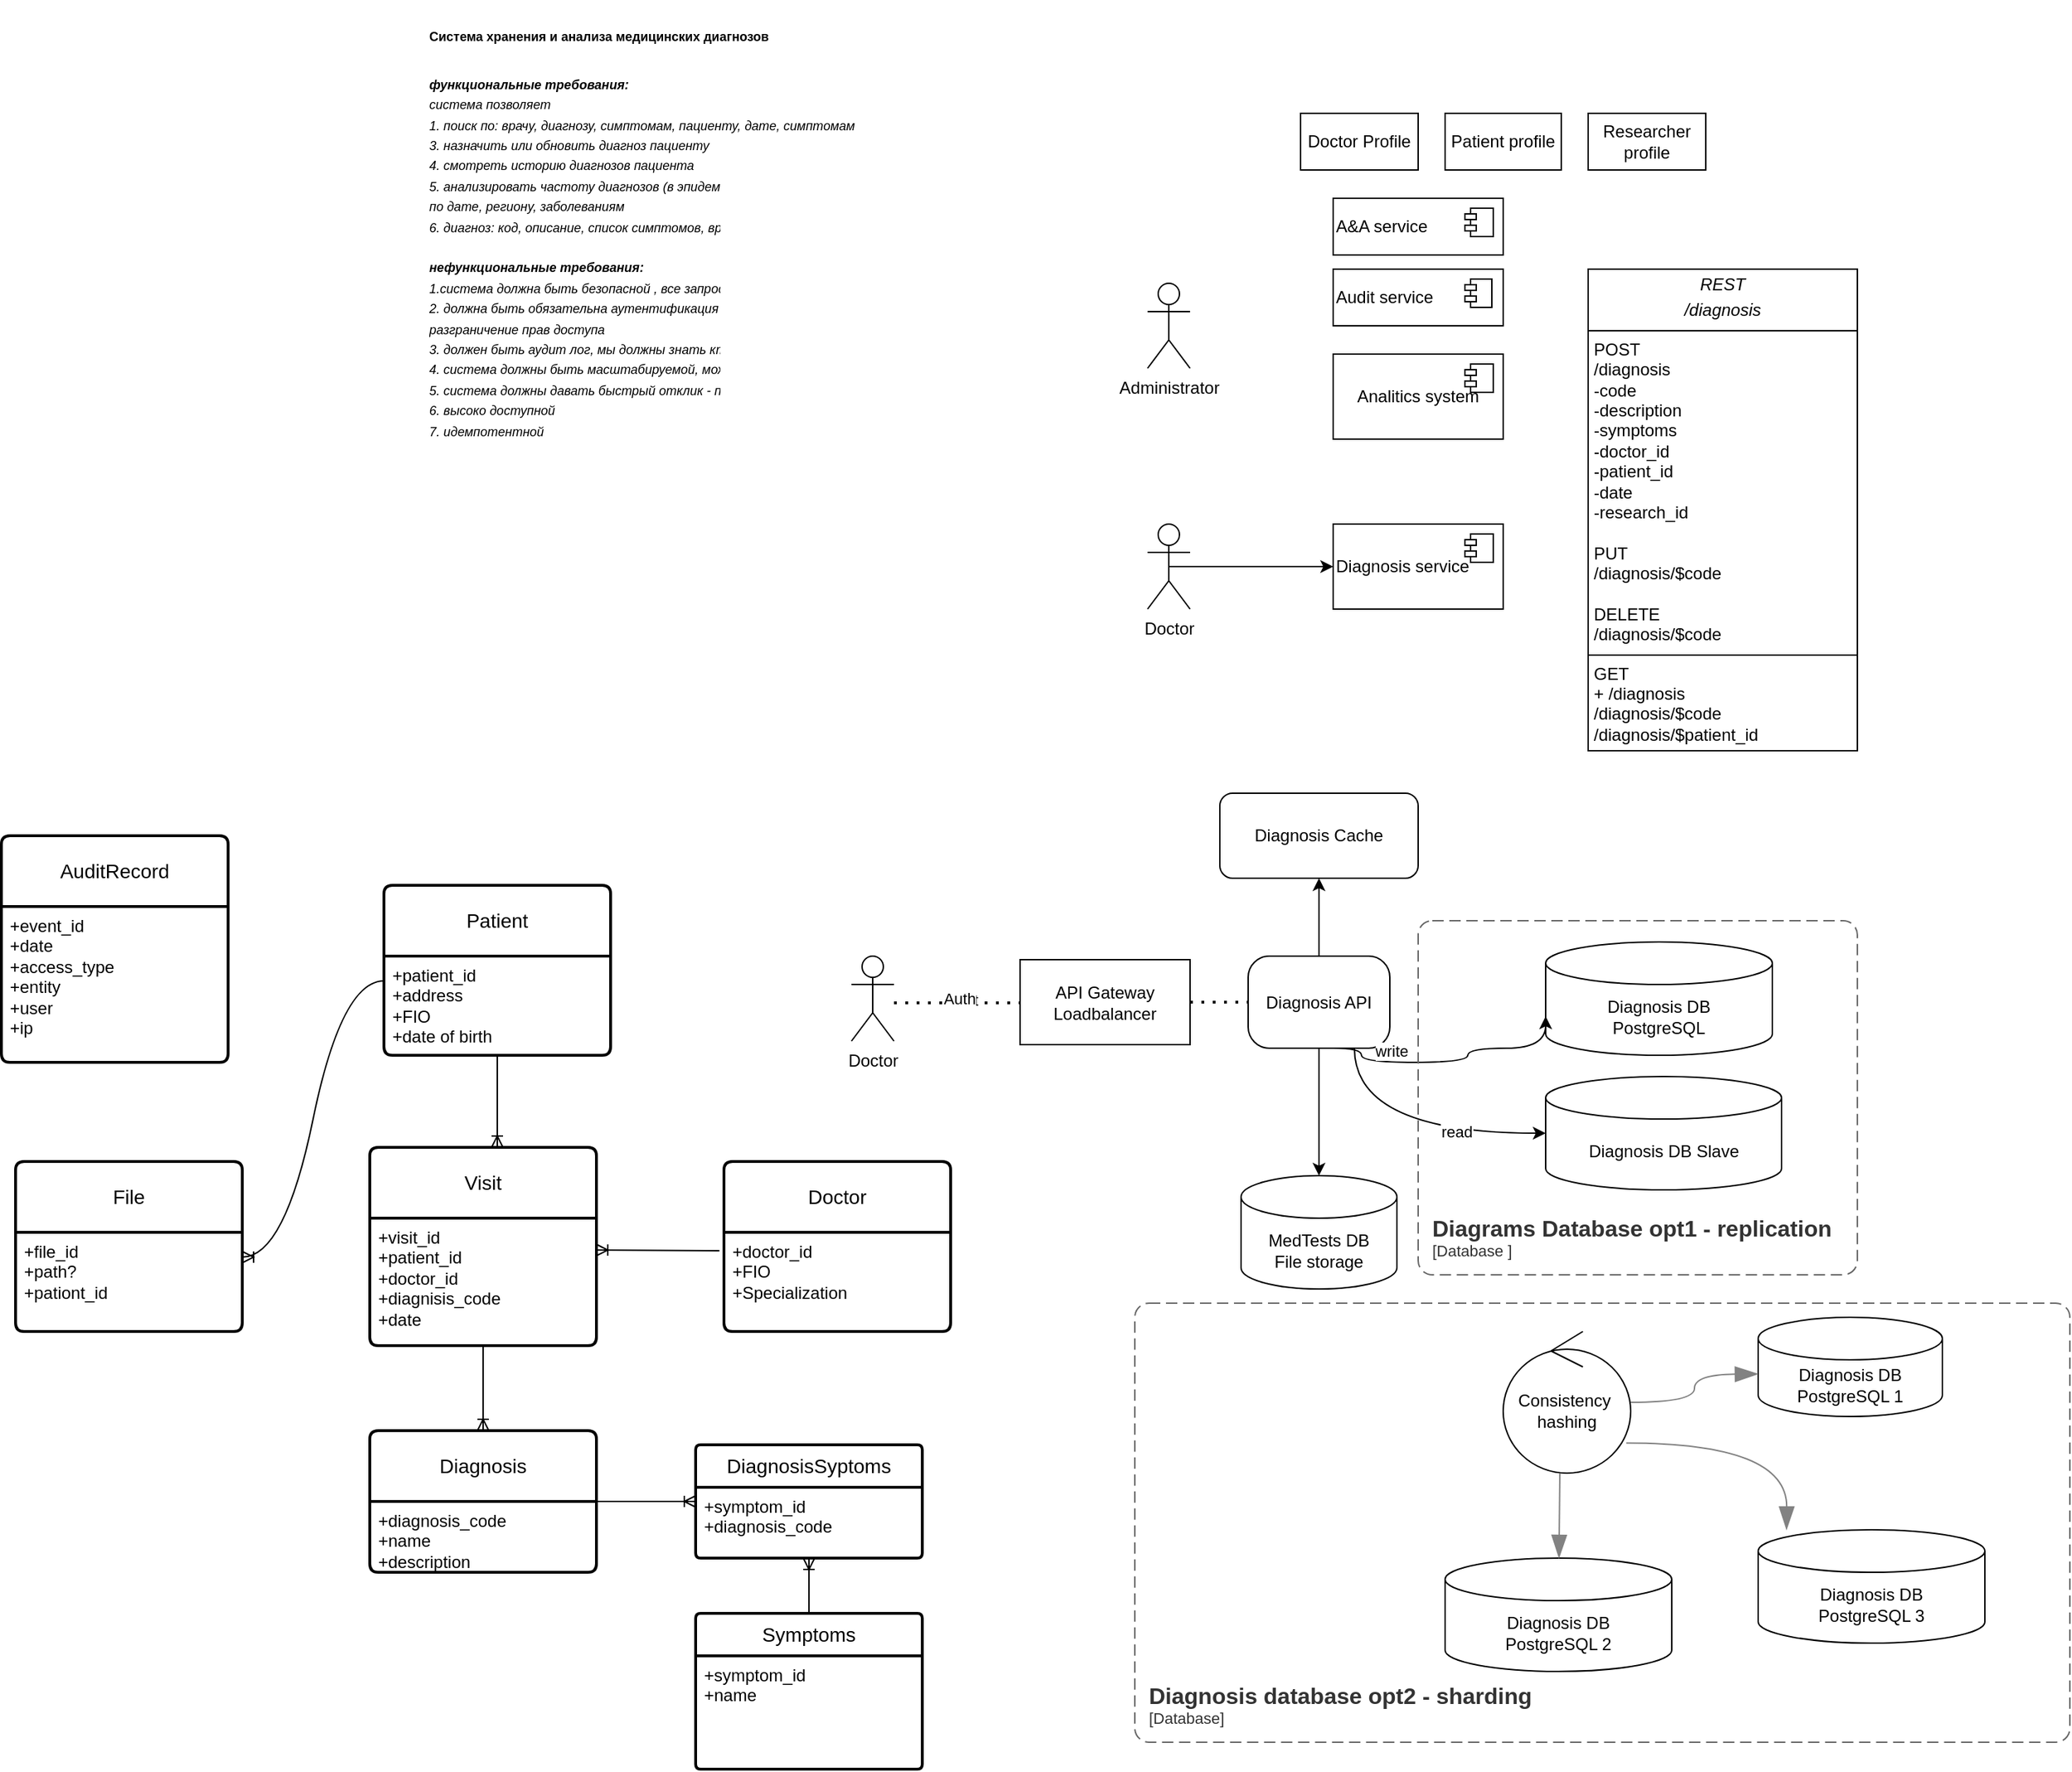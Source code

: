 <mxfile version="27.0.6">
  <diagram name="Страница — 1" id="KAR004LaqVspFvvK4Tb5">
    <mxGraphModel dx="2153" dy="1906" grid="1" gridSize="10" guides="1" tooltips="1" connect="1" arrows="1" fold="1" page="1" pageScale="1" pageWidth="827" pageHeight="1169" math="0" shadow="0">
      <root>
        <mxCell id="0" />
        <mxCell id="1" parent="0" />
        <mxCell id="GHYVMH2Ct-bDU34uyofi-1" value="&lt;h1 style=&quot;margin-top: 0px;&quot;&gt;&lt;span style=&quot;background-color: transparent; color: light-dark(rgb(0, 0, 0), rgb(255, 255, 255));&quot;&gt;&lt;font style=&quot;font-size: 9px;&quot;&gt;Система хранения и анализа медицинских диагнозов&amp;nbsp;&lt;/font&gt;&lt;/span&gt;&lt;/h1&gt;&lt;div&gt;&lt;i&gt;&lt;font style=&quot;font-size: 9px;&quot;&gt;&lt;b&gt;функциональные требования:&lt;/b&gt;&lt;br&gt;система позволяет&lt;/font&gt;&lt;/i&gt;&lt;/div&gt;&lt;div&gt;&lt;font style=&quot;font-size: 9px;&quot;&gt;&lt;i style=&quot;background-color: transparent; color: light-dark(rgb(0, 0, 0), rgb(255, 255, 255));&quot;&gt;1. поиск по: врачу, диагнозу, &lt;/i&gt;&lt;i style=&quot;background-color: transparent; color: light-dark(rgb(0, 0, 0), rgb(255, 255, 255));&quot;&gt;симптомам, пациенту, дате, симптомам&lt;/i&gt;&lt;/font&gt;&lt;/div&gt;&lt;div&gt;&lt;i&gt;&lt;font style=&quot;font-size: 9px;&quot;&gt;3. назначить или обновить диагноз пациенту&lt;/font&gt;&lt;/i&gt;&lt;/div&gt;&lt;div&gt;&lt;i&gt;&lt;font style=&quot;font-size: 9px;&quot;&gt;4. смотреть историю диагнозов пациента&lt;/font&gt;&lt;/i&gt;&lt;/div&gt;&lt;div&gt;&lt;i&gt;&lt;font style=&quot;font-size: 9px;&quot;&gt;5. анализировать частоту диагнозов (в эпидемиологических целях)&lt;/font&gt;&lt;/i&gt;&lt;/div&gt;&lt;div&gt;&lt;i&gt;&lt;font style=&quot;font-size: 9px;&quot;&gt;по дате, региону, заболеваниям&lt;/font&gt;&lt;/i&gt;&lt;/div&gt;&lt;div&gt;&lt;i&gt;&lt;font style=&quot;font-size: 9px;&quot;&gt;6. диагноз: код, описание, список симптомов, врач, пациент, дата, исследования (файлы),&amp;nbsp;&lt;/font&gt;&lt;/i&gt;&lt;/div&gt;&lt;div&gt;&lt;b&gt;&lt;font style=&quot;font-size: 9px;&quot;&gt;&lt;br&gt;&lt;/font&gt;&lt;/b&gt;&lt;/div&gt;&lt;div&gt;&lt;b&gt;&lt;i&gt;&lt;font style=&quot;font-size: 9px;&quot;&gt;нефункциональные требования:&lt;/font&gt;&lt;/i&gt;&lt;/b&gt;&lt;/div&gt;&lt;div&gt;&lt;i style=&quot;&quot;&gt;&lt;font style=&quot;font-size: 9px;&quot;&gt;1.система должна быть безопасной , все запросы данных по пациентам должны быть зашифрованы&lt;/font&gt;&lt;/i&gt;&lt;/div&gt;&lt;div&gt;&lt;i style=&quot;&quot;&gt;&lt;font style=&quot;font-size: 9px;&quot;&gt;2. должна быть обязательна аутентификация и авторизация&amp;nbsp;&lt;/font&gt;&lt;/i&gt;&lt;/div&gt;&lt;div&gt;&lt;i style=&quot;&quot;&gt;&lt;font style=&quot;font-size: 9px;&quot;&gt;разграничение прав доступа&lt;/font&gt;&lt;/i&gt;&lt;/div&gt;&lt;div&gt;&lt;i style=&quot;&quot;&gt;&lt;font style=&quot;font-size: 9px;&quot;&gt;3. должен быть аудит лог, мы должны знать кто имел доступ к каким данным&lt;/font&gt;&lt;/i&gt;&lt;/div&gt;&lt;div&gt;&lt;i style=&quot;&quot;&gt;&lt;font style=&quot;font-size: 9px;&quot;&gt;4. система должны быть масштабируемой, может расти количество пациентов и базе знаний&lt;br&gt;5. система должны давать быстрый отклик - производительность&lt;/font&gt;&lt;/i&gt;&lt;/div&gt;&lt;div&gt;&lt;i style=&quot;&quot;&gt;&lt;font style=&quot;font-size: 9px;&quot;&gt;6. высоко доступной&amp;nbsp;&lt;/font&gt;&lt;/i&gt;&lt;/div&gt;&lt;div&gt;&lt;i style=&quot;&quot;&gt;&lt;font style=&quot;font-size: 9px;&quot;&gt;7. идемпотентной&lt;/font&gt;&lt;/i&gt;&lt;/div&gt;" style="text;html=1;whiteSpace=wrap;overflow=hidden;rounded=0;" parent="1" vertex="1">
          <mxGeometry x="-140" y="-80" width="440" height="330" as="geometry" />
        </mxCell>
        <mxCell id="4r4rep3VLFMQj8Rh3yJS-28" style="edgeStyle=orthogonalEdgeStyle;rounded=0;orthogonalLoop=1;jettySize=auto;html=1;exitX=0.5;exitY=0.5;exitDx=0;exitDy=0;exitPerimeter=0;entryX=0;entryY=0.5;entryDx=0;entryDy=0;" edge="1" parent="1" source="4r4rep3VLFMQj8Rh3yJS-1" target="4r4rep3VLFMQj8Rh3yJS-13">
          <mxGeometry relative="1" as="geometry" />
        </mxCell>
        <mxCell id="4r4rep3VLFMQj8Rh3yJS-1" value="Doctor" style="shape=umlActor;verticalLabelPosition=bottom;verticalAlign=top;html=1;outlineConnect=0;" vertex="1" parent="1">
          <mxGeometry x="369" y="290" width="30" height="60" as="geometry" />
        </mxCell>
        <mxCell id="4r4rep3VLFMQj8Rh3yJS-6" value="Administrator" style="shape=umlActor;verticalLabelPosition=bottom;verticalAlign=top;html=1;outlineConnect=0;" vertex="1" parent="1">
          <mxGeometry x="369" y="120" width="30" height="60" as="geometry" />
        </mxCell>
        <mxCell id="4r4rep3VLFMQj8Rh3yJS-7" value="A&amp;amp;A service" style="html=1;dropTarget=0;whiteSpace=wrap;align=left;" vertex="1" parent="1">
          <mxGeometry x="500" y="60" width="120" height="40" as="geometry" />
        </mxCell>
        <mxCell id="4r4rep3VLFMQj8Rh3yJS-8" value="" style="shape=module;jettyWidth=8;jettyHeight=4;" vertex="1" parent="4r4rep3VLFMQj8Rh3yJS-7">
          <mxGeometry x="1" width="20" height="20" relative="1" as="geometry">
            <mxPoint x="-27" y="7" as="offset" />
          </mxGeometry>
        </mxCell>
        <mxCell id="4r4rep3VLFMQj8Rh3yJS-11" value="Audit service" style="html=1;dropTarget=0;whiteSpace=wrap;align=left;" vertex="1" parent="1">
          <mxGeometry x="500" y="110" width="120" height="40" as="geometry" />
        </mxCell>
        <mxCell id="4r4rep3VLFMQj8Rh3yJS-12" value="" style="shape=module;jettyWidth=8;jettyHeight=4;" vertex="1" parent="4r4rep3VLFMQj8Rh3yJS-11">
          <mxGeometry x="1" width="19" height="20" relative="1" as="geometry">
            <mxPoint x="-27" y="7" as="offset" />
          </mxGeometry>
        </mxCell>
        <mxCell id="4r4rep3VLFMQj8Rh3yJS-13" value="Diagnosis service" style="html=1;dropTarget=0;whiteSpace=wrap;align=left;" vertex="1" parent="1">
          <mxGeometry x="500" y="290" width="120" height="60" as="geometry" />
        </mxCell>
        <mxCell id="4r4rep3VLFMQj8Rh3yJS-14" value="" style="shape=module;jettyWidth=8;jettyHeight=4;" vertex="1" parent="4r4rep3VLFMQj8Rh3yJS-13">
          <mxGeometry x="1" width="20" height="20" relative="1" as="geometry">
            <mxPoint x="-27" y="7" as="offset" />
          </mxGeometry>
        </mxCell>
        <mxCell id="4r4rep3VLFMQj8Rh3yJS-15" value="&lt;div&gt;Analitics system&lt;/div&gt;" style="html=1;dropTarget=0;whiteSpace=wrap;" vertex="1" parent="1">
          <mxGeometry x="500" y="170" width="120" height="60" as="geometry" />
        </mxCell>
        <mxCell id="4r4rep3VLFMQj8Rh3yJS-16" value="" style="shape=module;jettyWidth=8;jettyHeight=4;" vertex="1" parent="4r4rep3VLFMQj8Rh3yJS-15">
          <mxGeometry x="1" width="20" height="20" relative="1" as="geometry">
            <mxPoint x="-27" y="7" as="offset" />
          </mxGeometry>
        </mxCell>
        <mxCell id="4r4rep3VLFMQj8Rh3yJS-17" value="Doctor Profile" style="html=1;whiteSpace=wrap;" vertex="1" parent="1">
          <mxGeometry x="477" width="83" height="40" as="geometry" />
        </mxCell>
        <mxCell id="4r4rep3VLFMQj8Rh3yJS-18" value="Patient profile" style="html=1;whiteSpace=wrap;" vertex="1" parent="1">
          <mxGeometry x="579" width="82" height="40" as="geometry" />
        </mxCell>
        <mxCell id="4r4rep3VLFMQj8Rh3yJS-19" value="Researcher profile" style="rounded=0;whiteSpace=wrap;html=1;" vertex="1" parent="1">
          <mxGeometry x="680" width="83" height="40" as="geometry" />
        </mxCell>
        <mxCell id="4r4rep3VLFMQj8Rh3yJS-26" value="&lt;p style=&quot;margin:0px;margin-top:4px;text-align:center;&quot;&gt;&lt;i&gt;REST&lt;/i&gt;&lt;/p&gt;&lt;p style=&quot;margin:0px;margin-top:4px;text-align:center;&quot;&gt;&lt;i&gt;/diagnosis&lt;/i&gt;&lt;/p&gt;&lt;hr size=&quot;1&quot; style=&quot;border-style:solid;&quot;&gt;&lt;p style=&quot;margin:0px;margin-left:4px;&quot;&gt;POST&lt;br&gt;/diagnosis&lt;/p&gt;&lt;p style=&quot;margin:0px;margin-left:4px;&quot;&gt;-code&lt;/p&gt;&lt;p style=&quot;margin:0px;margin-left:4px;&quot;&gt;-description&lt;/p&gt;&lt;p style=&quot;margin:0px;margin-left:4px;&quot;&gt;-symptoms&lt;/p&gt;&lt;p style=&quot;margin:0px;margin-left:4px;&quot;&gt;-doctor_id&lt;/p&gt;&lt;p style=&quot;margin:0px;margin-left:4px;&quot;&gt;-patient_id&lt;/p&gt;&lt;p style=&quot;margin:0px;margin-left:4px;&quot;&gt;-date&lt;/p&gt;&lt;p style=&quot;margin:0px;margin-left:4px;&quot;&gt;-research_id&lt;/p&gt;&lt;p style=&quot;margin:0px;margin-left:4px;&quot;&gt;&lt;br&gt;&lt;/p&gt;&lt;p style=&quot;margin:0px;margin-left:4px;&quot;&gt;PUT&lt;/p&gt;&lt;p style=&quot;margin:0px;margin-left:4px;&quot;&gt;/diagnosis/$code&lt;/p&gt;&lt;p style=&quot;margin:0px;margin-left:4px;&quot;&gt;&lt;br&gt;&lt;/p&gt;&lt;p style=&quot;margin:0px;margin-left:4px;&quot;&gt;DELETE&lt;/p&gt;&lt;p style=&quot;margin:0px;margin-left:4px;&quot;&gt;/diagnosis/$code&lt;/p&gt;&lt;hr size=&quot;1&quot; style=&quot;border-style:solid;&quot;&gt;&lt;p style=&quot;margin:0px;margin-left:4px;&quot;&gt;GET&lt;/p&gt;&lt;p style=&quot;margin:0px;margin-left:4px;&quot;&gt;+ /diagnosis&lt;/p&gt;&lt;p style=&quot;margin:0px;margin-left:4px;&quot;&gt;/diagnosis/$code&lt;/p&gt;&lt;p style=&quot;margin:0px;margin-left:4px;&quot;&gt;/diagnosis/$patient_id&lt;/p&gt;" style="verticalAlign=top;align=left;overflow=fill;html=1;whiteSpace=wrap;" vertex="1" parent="1">
          <mxGeometry x="680" y="110" width="190" height="340" as="geometry" />
        </mxCell>
        <mxCell id="4r4rep3VLFMQj8Rh3yJS-42" style="rounded=0;orthogonalLoop=1;jettySize=auto;html=1;exitX=0.5;exitY=0.5;exitDx=0;exitDy=0;exitPerimeter=0;strokeColor=none;" edge="1" parent="1" source="4r4rep3VLFMQj8Rh3yJS-38">
          <mxGeometry relative="1" as="geometry">
            <mxPoint x="120" y="628.646" as="targetPoint" />
          </mxGeometry>
        </mxCell>
        <mxCell id="4r4rep3VLFMQj8Rh3yJS-38" value="Doctor" style="shape=umlActor;verticalLabelPosition=bottom;verticalAlign=top;html=1;outlineConnect=0;" vertex="1" parent="1">
          <mxGeometry x="160" y="595" width="30" height="60" as="geometry" />
        </mxCell>
        <mxCell id="4r4rep3VLFMQj8Rh3yJS-45" value="" style="endArrow=none;dashed=1;html=1;dashPattern=1 3;strokeWidth=2;rounded=0;" edge="1" parent="1">
          <mxGeometry width="50" height="50" relative="1" as="geometry">
            <mxPoint x="280" y="628" as="sourcePoint" />
            <mxPoint x="190" y="628" as="targetPoint" />
          </mxGeometry>
        </mxCell>
        <mxCell id="4r4rep3VLFMQj8Rh3yJS-72" value="Text" style="edgeLabel;html=1;align=center;verticalAlign=middle;resizable=0;points=[];" vertex="1" connectable="0" parent="4r4rep3VLFMQj8Rh3yJS-45">
          <mxGeometry x="-0.083" y="-2" relative="1" as="geometry">
            <mxPoint as="offset" />
          </mxGeometry>
        </mxCell>
        <mxCell id="4r4rep3VLFMQj8Rh3yJS-74" value="Auth" style="edgeLabel;html=1;align=center;verticalAlign=middle;resizable=0;points=[];" vertex="1" connectable="0" parent="4r4rep3VLFMQj8Rh3yJS-45">
          <mxGeometry x="-0.012" y="-3" relative="1" as="geometry">
            <mxPoint as="offset" />
          </mxGeometry>
        </mxCell>
        <mxCell id="4r4rep3VLFMQj8Rh3yJS-46" value="API Gateway&lt;div&gt;Loadbalancer&lt;/div&gt;" style="rounded=0;whiteSpace=wrap;html=1;" vertex="1" parent="1">
          <mxGeometry x="279" y="597.5" width="120" height="60" as="geometry" />
        </mxCell>
        <mxCell id="4r4rep3VLFMQj8Rh3yJS-56" style="edgeStyle=none;rounded=0;orthogonalLoop=1;jettySize=auto;html=1;exitX=0.5;exitY=0;exitDx=0;exitDy=0;entryX=0.5;entryY=1;entryDx=0;entryDy=0;" edge="1" parent="1" source="4r4rep3VLFMQj8Rh3yJS-49" target="4r4rep3VLFMQj8Rh3yJS-51">
          <mxGeometry relative="1" as="geometry" />
        </mxCell>
        <mxCell id="4r4rep3VLFMQj8Rh3yJS-70" style="rounded=0;orthogonalLoop=1;jettySize=auto;html=1;exitX=0.5;exitY=1;exitDx=0;exitDy=0;" edge="1" parent="1" source="4r4rep3VLFMQj8Rh3yJS-49" target="4r4rep3VLFMQj8Rh3yJS-69">
          <mxGeometry relative="1" as="geometry" />
        </mxCell>
        <mxCell id="4r4rep3VLFMQj8Rh3yJS-49" value="Diagnosis API" style="rounded=1;whiteSpace=wrap;html=1;arcSize=23;" vertex="1" parent="1">
          <mxGeometry x="440" y="595" width="100" height="65" as="geometry" />
        </mxCell>
        <mxCell id="4r4rep3VLFMQj8Rh3yJS-51" value="Diagnosis Cache" style="rounded=1;whiteSpace=wrap;html=1;" vertex="1" parent="1">
          <mxGeometry x="420" y="480" width="140" height="60" as="geometry" />
        </mxCell>
        <mxCell id="4r4rep3VLFMQj8Rh3yJS-52" value="" style="endArrow=none;dashed=1;html=1;dashPattern=1 3;strokeWidth=2;rounded=0;entryX=0;entryY=0.5;entryDx=0;entryDy=0;exitX=1;exitY=0.5;exitDx=0;exitDy=0;" edge="1" parent="1" source="4r4rep3VLFMQj8Rh3yJS-46" target="4r4rep3VLFMQj8Rh3yJS-49">
          <mxGeometry width="50" height="50" relative="1" as="geometry">
            <mxPoint x="470" y="370" as="sourcePoint" />
            <mxPoint x="520" y="320" as="targetPoint" />
          </mxGeometry>
        </mxCell>
        <mxCell id="4r4rep3VLFMQj8Rh3yJS-59" value="Diagnosis DB&lt;div&gt;PostgreSQL&lt;/div&gt;" style="shape=cylinder3;whiteSpace=wrap;html=1;boundedLbl=1;backgroundOutline=1;size=15;" vertex="1" parent="1">
          <mxGeometry x="650" y="585" width="160" height="80" as="geometry" />
        </mxCell>
        <mxCell id="4r4rep3VLFMQj8Rh3yJS-60" style="edgeStyle=orthogonalEdgeStyle;curved=1;rounded=0;orthogonalLoop=1;jettySize=auto;html=1;entryX=0;entryY=0;entryDx=0;entryDy=52.5;entryPerimeter=0;" edge="1" parent="1" target="4r4rep3VLFMQj8Rh3yJS-59">
          <mxGeometry relative="1" as="geometry">
            <mxPoint x="500" y="660" as="sourcePoint" />
            <Array as="points">
              <mxPoint x="520" y="670" />
              <mxPoint x="595" y="670" />
              <mxPoint x="595" y="660" />
              <mxPoint x="650" y="660" />
            </Array>
          </mxGeometry>
        </mxCell>
        <mxCell id="4r4rep3VLFMQj8Rh3yJS-63" value="write" style="edgeLabel;html=1;align=center;verticalAlign=middle;resizable=0;points=[];" vertex="1" connectable="0" parent="4r4rep3VLFMQj8Rh3yJS-60">
          <mxGeometry x="-0.474" y="8" relative="1" as="geometry">
            <mxPoint as="offset" />
          </mxGeometry>
        </mxCell>
        <mxCell id="4r4rep3VLFMQj8Rh3yJS-62" value="Diagnosis DB Slave" style="shape=cylinder3;whiteSpace=wrap;html=1;boundedLbl=1;backgroundOutline=1;size=15;" vertex="1" parent="1">
          <mxGeometry x="650" y="680" width="166.5" height="80" as="geometry" />
        </mxCell>
        <mxCell id="4r4rep3VLFMQj8Rh3yJS-64" style="edgeStyle=orthogonalEdgeStyle;curved=1;rounded=0;orthogonalLoop=1;jettySize=auto;html=1;exitX=0.75;exitY=1;exitDx=0;exitDy=0;entryX=0;entryY=0.5;entryDx=0;entryDy=0;entryPerimeter=0;" edge="1" parent="1" source="4r4rep3VLFMQj8Rh3yJS-49" target="4r4rep3VLFMQj8Rh3yJS-62">
          <mxGeometry relative="1" as="geometry" />
        </mxCell>
        <mxCell id="4r4rep3VLFMQj8Rh3yJS-65" value="read" style="edgeLabel;html=1;align=center;verticalAlign=middle;resizable=0;points=[];" vertex="1" connectable="0" parent="4r4rep3VLFMQj8Rh3yJS-64">
          <mxGeometry x="0.351" y="1" relative="1" as="geometry">
            <mxPoint as="offset" />
          </mxGeometry>
        </mxCell>
        <mxCell id="4r4rep3VLFMQj8Rh3yJS-69" value="MedTests DB&lt;div&gt;File storage&lt;/div&gt;" style="shape=cylinder3;whiteSpace=wrap;html=1;boundedLbl=1;backgroundOutline=1;size=15;" vertex="1" parent="1">
          <mxGeometry x="435" y="750" width="110" height="80" as="geometry" />
        </mxCell>
        <object placeholders="1" c4Name="Diagrams Database opt1 - replication" c4Type="SystemScopeBoundary" c4Application="Database " label="&lt;font style=&quot;font-size: 16px&quot;&gt;&lt;b&gt;&lt;div style=&quot;text-align: left&quot;&gt;%c4Name%&lt;/div&gt;&lt;/b&gt;&lt;/font&gt;&lt;div style=&quot;text-align: left&quot;&gt;[%c4Application%]&lt;/div&gt;" id="4r4rep3VLFMQj8Rh3yJS-75">
          <mxCell style="rounded=1;fontSize=11;whiteSpace=wrap;html=1;dashed=1;arcSize=20;fillColor=none;strokeColor=#666666;fontColor=#333333;labelBackgroundColor=none;align=left;verticalAlign=bottom;labelBorderColor=none;spacingTop=0;spacing=10;dashPattern=8 4;metaEdit=1;rotatable=0;perimeter=rectanglePerimeter;noLabel=0;labelPadding=0;allowArrows=0;connectable=0;expand=0;recursiveResize=0;editable=1;pointerEvents=0;absoluteArcSize=1;points=[[0.25,0,0],[0.5,0,0],[0.75,0,0],[1,0.25,0],[1,0.5,0],[1,0.75,0],[0.75,1,0],[0.5,1,0],[0.25,1,0],[0,0.75,0],[0,0.5,0],[0,0.25,0]];" vertex="1" parent="1">
            <mxGeometry x="560" y="570" width="310" height="250" as="geometry" />
          </mxCell>
        </object>
        <mxCell id="4r4rep3VLFMQj8Rh3yJS-77" value="Consistency&amp;nbsp;&lt;div&gt;hashing&lt;/div&gt;" style="ellipse;shape=umlControl;whiteSpace=wrap;html=1;" vertex="1" parent="1">
          <mxGeometry x="620" y="860" width="90" height="100" as="geometry" />
        </mxCell>
        <mxCell id="4r4rep3VLFMQj8Rh3yJS-78" value="Diagnosis DB&lt;div&gt;PostgreSQL 1&lt;/div&gt;" style="shape=cylinder3;whiteSpace=wrap;html=1;boundedLbl=1;backgroundOutline=1;size=15;" vertex="1" parent="1">
          <mxGeometry x="800" y="850" width="130" height="70" as="geometry" />
        </mxCell>
        <mxCell id="4r4rep3VLFMQj8Rh3yJS-79" value="Diagnosis DB&lt;div&gt;PostgreSQL 3&lt;/div&gt;" style="shape=cylinder3;whiteSpace=wrap;html=1;boundedLbl=1;backgroundOutline=1;size=15;" vertex="1" parent="1">
          <mxGeometry x="800" y="1000" width="160" height="80" as="geometry" />
        </mxCell>
        <mxCell id="4r4rep3VLFMQj8Rh3yJS-80" value="Diagnosis DB&lt;div&gt;PostgreSQL 2&lt;/div&gt;" style="shape=cylinder3;whiteSpace=wrap;html=1;boundedLbl=1;backgroundOutline=1;size=15;" vertex="1" parent="1">
          <mxGeometry x="579" y="1020" width="160" height="80" as="geometry" />
        </mxCell>
        <object placeholders="1" c4Name="Diagnosis database opt2 - sharding" c4Type="SystemScopeBoundary" c4Application="Database" label="&lt;font style=&quot;font-size: 16px&quot;&gt;&lt;b&gt;&lt;div style=&quot;text-align: left&quot;&gt;%c4Name%&lt;/div&gt;&lt;/b&gt;&lt;/font&gt;&lt;div style=&quot;text-align: left&quot;&gt;[%c4Application%]&lt;/div&gt;" id="4r4rep3VLFMQj8Rh3yJS-81">
          <mxCell style="rounded=1;fontSize=11;whiteSpace=wrap;html=1;dashed=1;arcSize=20;fillColor=none;strokeColor=#666666;fontColor=#333333;labelBackgroundColor=none;align=left;verticalAlign=bottom;labelBorderColor=none;spacingTop=0;spacing=10;dashPattern=8 4;metaEdit=1;rotatable=0;perimeter=rectanglePerimeter;noLabel=0;labelPadding=0;allowArrows=0;connectable=0;expand=0;recursiveResize=0;editable=1;pointerEvents=0;absoluteArcSize=1;points=[[0.25,0,0],[0.5,0,0],[0.75,0,0],[1,0.25,0],[1,0.5,0],[1,0.75,0],[0.75,1,0],[0.5,1,0],[0.25,1,0],[0,0.75,0],[0,0.5,0],[0,0.25,0]];" vertex="1" parent="1">
            <mxGeometry x="360" y="840" width="660" height="310" as="geometry" />
          </mxCell>
        </object>
        <object placeholders="1" c4Type="Relationship" id="4r4rep3VLFMQj8Rh3yJS-86">
          <mxCell style="endArrow=blockThin;html=1;fontSize=10;fontColor=#404040;strokeWidth=1;endFill=1;strokeColor=#828282;elbow=vertical;metaEdit=1;endSize=14;startSize=14;jumpStyle=arc;jumpSize=16;rounded=0;edgeStyle=orthogonalEdgeStyle;curved=1;exitX=1;exitY=0.5;exitDx=0;exitDy=0;exitPerimeter=0;" edge="1" parent="1" source="4r4rep3VLFMQj8Rh3yJS-77">
            <mxGeometry width="240" relative="1" as="geometry">
              <mxPoint x="560" y="890" as="sourcePoint" />
              <mxPoint x="800" y="890" as="targetPoint" />
            </mxGeometry>
          </mxCell>
        </object>
        <object placeholders="1" c4Type="Relationship" id="4r4rep3VLFMQj8Rh3yJS-89">
          <mxCell style="endArrow=blockThin;html=1;fontSize=10;fontColor=#404040;strokeWidth=1;endFill=1;strokeColor=#828282;elbow=vertical;metaEdit=1;endSize=14;startSize=14;jumpStyle=arc;jumpSize=16;rounded=0;edgeStyle=orthogonalEdgeStyle;curved=1;exitX=0.965;exitY=0.787;exitDx=0;exitDy=0;exitPerimeter=0;" edge="1" parent="1" source="4r4rep3VLFMQj8Rh3yJS-77">
            <mxGeometry width="240" relative="1" as="geometry">
              <mxPoint x="570" y="1020" as="sourcePoint" />
              <mxPoint x="820" y="1000" as="targetPoint" />
            </mxGeometry>
          </mxCell>
        </object>
        <object placeholders="1" c4Type="Relationship" id="4r4rep3VLFMQj8Rh3yJS-91">
          <mxCell style="endArrow=blockThin;html=1;fontSize=10;fontColor=#404040;strokeWidth=1;endFill=1;strokeColor=#828282;elbow=vertical;metaEdit=1;endSize=14;startSize=14;jumpStyle=arc;jumpSize=16;rounded=0;" edge="1" parent="1" target="4r4rep3VLFMQj8Rh3yJS-80">
            <mxGeometry width="240" relative="1" as="geometry">
              <mxPoint x="660" y="960" as="sourcePoint" />
              <mxPoint x="620" y="820" as="targetPoint" />
            </mxGeometry>
          </mxCell>
        </object>
        <mxCell id="4r4rep3VLFMQj8Rh3yJS-121" value="Patient" style="swimlane;childLayout=stackLayout;horizontal=1;startSize=50;horizontalStack=0;rounded=1;fontSize=14;fontStyle=0;strokeWidth=2;resizeParent=0;resizeLast=1;shadow=0;dashed=0;align=center;arcSize=4;whiteSpace=wrap;html=1;" vertex="1" parent="1">
          <mxGeometry x="-170" y="545" width="160" height="120" as="geometry" />
        </mxCell>
        <mxCell id="4r4rep3VLFMQj8Rh3yJS-122" value="+patient_id&lt;div&gt;+address&lt;br&gt;+FIO&lt;/div&gt;&lt;div&gt;+date of birth&lt;/div&gt;&lt;div&gt;&lt;br&gt;&lt;/div&gt;" style="align=left;strokeColor=none;fillColor=none;spacingLeft=4;spacingRight=4;fontSize=12;verticalAlign=top;resizable=0;rotatable=0;part=1;html=1;whiteSpace=wrap;" vertex="1" parent="4r4rep3VLFMQj8Rh3yJS-121">
          <mxGeometry y="50" width="160" height="70" as="geometry" />
        </mxCell>
        <mxCell id="4r4rep3VLFMQj8Rh3yJS-123" value="Visit" style="swimlane;childLayout=stackLayout;horizontal=1;startSize=50;horizontalStack=0;rounded=1;fontSize=14;fontStyle=0;strokeWidth=2;resizeParent=0;resizeLast=1;shadow=0;dashed=0;align=center;arcSize=4;whiteSpace=wrap;html=1;" vertex="1" parent="1">
          <mxGeometry x="-180" y="730" width="160" height="140" as="geometry" />
        </mxCell>
        <mxCell id="4r4rep3VLFMQj8Rh3yJS-130" value="" style="edgeStyle=orthogonalEdgeStyle;fontSize=12;html=1;endArrow=ERoneToMany;rounded=0;exitX=0.5;exitY=1;exitDx=0;exitDy=0;" edge="1" parent="4r4rep3VLFMQj8Rh3yJS-123" source="4r4rep3VLFMQj8Rh3yJS-122">
          <mxGeometry width="100" height="100" relative="1" as="geometry">
            <mxPoint x="-10" y="100" as="sourcePoint" />
            <mxPoint x="90" as="targetPoint" />
          </mxGeometry>
        </mxCell>
        <mxCell id="4r4rep3VLFMQj8Rh3yJS-124" value="+visit_id&lt;br&gt;+patient_id&lt;br&gt;+doctor_id&lt;div&gt;+diagnisis_code&lt;/div&gt;&lt;div&gt;+date&lt;/div&gt;" style="align=left;strokeColor=none;fillColor=none;spacingLeft=4;spacingRight=4;fontSize=12;verticalAlign=top;resizable=0;rotatable=0;part=1;html=1;whiteSpace=wrap;" vertex="1" parent="4r4rep3VLFMQj8Rh3yJS-123">
          <mxGeometry y="50" width="160" height="90" as="geometry" />
        </mxCell>
        <mxCell id="4r4rep3VLFMQj8Rh3yJS-125" value="Doctor" style="swimlane;childLayout=stackLayout;horizontal=1;startSize=50;horizontalStack=0;rounded=1;fontSize=14;fontStyle=0;strokeWidth=2;resizeParent=0;resizeLast=1;shadow=0;dashed=0;align=center;arcSize=4;whiteSpace=wrap;html=1;" vertex="1" parent="1">
          <mxGeometry x="70" y="740" width="160" height="120" as="geometry" />
        </mxCell>
        <mxCell id="4r4rep3VLFMQj8Rh3yJS-126" value="+doctor_id&lt;br&gt;+FIO&lt;br&gt;+Specialization&lt;div&gt;&lt;br&gt;&lt;/div&gt;" style="align=left;strokeColor=none;fillColor=none;spacingLeft=4;spacingRight=4;fontSize=12;verticalAlign=top;resizable=0;rotatable=0;part=1;html=1;whiteSpace=wrap;" vertex="1" parent="4r4rep3VLFMQj8Rh3yJS-125">
          <mxGeometry y="50" width="160" height="70" as="geometry" />
        </mxCell>
        <mxCell id="4r4rep3VLFMQj8Rh3yJS-127" value="" style="edgeStyle=entityRelationEdgeStyle;fontSize=12;html=1;endArrow=ERoneToMany;rounded=0;curved=1;entryX=1;entryY=0.25;entryDx=0;entryDy=0;" edge="1" parent="1" target="4r4rep3VLFMQj8Rh3yJS-124">
          <mxGeometry width="100" height="100" relative="1" as="geometry">
            <mxPoint x="60" y="803" as="sourcePoint" />
            <mxPoint x="360" y="570" as="targetPoint" />
          </mxGeometry>
        </mxCell>
        <mxCell id="4r4rep3VLFMQj8Rh3yJS-132" value="Diagnosis" style="swimlane;childLayout=stackLayout;horizontal=1;startSize=50;horizontalStack=0;rounded=1;fontSize=14;fontStyle=0;strokeWidth=2;resizeParent=0;resizeLast=1;shadow=0;dashed=0;align=center;arcSize=4;whiteSpace=wrap;html=1;" vertex="1" parent="1">
          <mxGeometry x="-180" y="930" width="160" height="100" as="geometry" />
        </mxCell>
        <mxCell id="4r4rep3VLFMQj8Rh3yJS-133" value="+diagnosis_code&lt;div&gt;+name&lt;br&gt;+description&lt;div&gt;&lt;br&gt;&lt;/div&gt;&lt;/div&gt;" style="align=left;strokeColor=none;fillColor=none;spacingLeft=4;spacingRight=4;fontSize=12;verticalAlign=top;resizable=0;rotatable=0;part=1;html=1;whiteSpace=wrap;" vertex="1" parent="4r4rep3VLFMQj8Rh3yJS-132">
          <mxGeometry y="50" width="160" height="50" as="geometry" />
        </mxCell>
        <mxCell id="4r4rep3VLFMQj8Rh3yJS-134" value="Symptoms" style="swimlane;childLayout=stackLayout;horizontal=1;startSize=30;horizontalStack=0;rounded=1;fontSize=14;fontStyle=0;strokeWidth=2;resizeParent=0;resizeLast=1;shadow=0;dashed=0;align=center;arcSize=4;whiteSpace=wrap;html=1;" vertex="1" parent="1">
          <mxGeometry x="50" y="1059" width="160" height="110" as="geometry" />
        </mxCell>
        <mxCell id="4r4rep3VLFMQj8Rh3yJS-135" value="+symptom_id&lt;br&gt;+name&lt;div&gt;&lt;br&gt;&lt;/div&gt;" style="align=left;strokeColor=none;fillColor=none;spacingLeft=4;spacingRight=4;fontSize=12;verticalAlign=top;resizable=0;rotatable=0;part=1;html=1;whiteSpace=wrap;" vertex="1" parent="4r4rep3VLFMQj8Rh3yJS-134">
          <mxGeometry y="30" width="160" height="80" as="geometry" />
        </mxCell>
        <mxCell id="4r4rep3VLFMQj8Rh3yJS-136" value="DiagnosisSyptoms" style="swimlane;childLayout=stackLayout;horizontal=1;startSize=30;horizontalStack=0;rounded=1;fontSize=14;fontStyle=0;strokeWidth=2;resizeParent=0;resizeLast=1;shadow=0;dashed=0;align=center;arcSize=4;whiteSpace=wrap;html=1;" vertex="1" parent="1">
          <mxGeometry x="50" y="940" width="160" height="80" as="geometry" />
        </mxCell>
        <mxCell id="4r4rep3VLFMQj8Rh3yJS-137" value="+symptom_id&lt;br&gt;+diagnosis_code&lt;div&gt;&lt;br&gt;&lt;/div&gt;" style="align=left;strokeColor=none;fillColor=none;spacingLeft=4;spacingRight=4;fontSize=12;verticalAlign=top;resizable=0;rotatable=0;part=1;html=1;whiteSpace=wrap;" vertex="1" parent="4r4rep3VLFMQj8Rh3yJS-136">
          <mxGeometry y="30" width="160" height="50" as="geometry" />
        </mxCell>
        <mxCell id="4r4rep3VLFMQj8Rh3yJS-138" value="" style="fontSize=12;html=1;endArrow=ERoneToMany;rounded=0;exitX=1;exitY=0;exitDx=0;exitDy=0;entryX=0;entryY=0.5;entryDx=0;entryDy=0;" edge="1" parent="1" source="4r4rep3VLFMQj8Rh3yJS-133" target="4r4rep3VLFMQj8Rh3yJS-136">
          <mxGeometry width="100" height="100" relative="1" as="geometry">
            <mxPoint x="-50" y="1050" as="sourcePoint" />
            <mxPoint x="50" y="950" as="targetPoint" />
          </mxGeometry>
        </mxCell>
        <mxCell id="4r4rep3VLFMQj8Rh3yJS-139" value="" style="fontSize=12;html=1;endArrow=ERoneToMany;rounded=0;entryX=0.5;entryY=1;entryDx=0;entryDy=0;exitX=0.5;exitY=0;exitDx=0;exitDy=0;" edge="1" parent="1" source="4r4rep3VLFMQj8Rh3yJS-134" target="4r4rep3VLFMQj8Rh3yJS-137">
          <mxGeometry width="100" height="100" relative="1" as="geometry">
            <mxPoint x="210" y="1040" as="sourcePoint" />
            <mxPoint x="310" y="940" as="targetPoint" />
          </mxGeometry>
        </mxCell>
        <mxCell id="4r4rep3VLFMQj8Rh3yJS-141" value="" style="fontSize=12;html=1;endArrow=ERoneToMany;rounded=0;entryX=0.5;entryY=0;entryDx=0;entryDy=0;exitX=0.5;exitY=1;exitDx=0;exitDy=0;" edge="1" parent="1" source="4r4rep3VLFMQj8Rh3yJS-124" target="4r4rep3VLFMQj8Rh3yJS-132">
          <mxGeometry width="100" height="100" relative="1" as="geometry">
            <mxPoint x="-120" y="880" as="sourcePoint" />
            <mxPoint x="360" y="960" as="targetPoint" />
          </mxGeometry>
        </mxCell>
        <mxCell id="4r4rep3VLFMQj8Rh3yJS-143" value="File" style="swimlane;childLayout=stackLayout;horizontal=1;startSize=50;horizontalStack=0;rounded=1;fontSize=14;fontStyle=0;strokeWidth=2;resizeParent=0;resizeLast=1;shadow=0;dashed=0;align=center;arcSize=4;whiteSpace=wrap;html=1;" vertex="1" parent="1">
          <mxGeometry x="-430" y="740" width="160" height="120" as="geometry" />
        </mxCell>
        <mxCell id="4r4rep3VLFMQj8Rh3yJS-144" value="+file_id&lt;br&gt;+path?&lt;div&gt;+pationt_id&lt;/div&gt;" style="align=left;strokeColor=none;fillColor=none;spacingLeft=4;spacingRight=4;fontSize=12;verticalAlign=top;resizable=0;rotatable=0;part=1;html=1;whiteSpace=wrap;" vertex="1" parent="4r4rep3VLFMQj8Rh3yJS-143">
          <mxGeometry y="50" width="160" height="70" as="geometry" />
        </mxCell>
        <mxCell id="4r4rep3VLFMQj8Rh3yJS-146" value="" style="edgeStyle=entityRelationEdgeStyle;fontSize=12;html=1;endArrow=ERoneToMany;rounded=0;curved=1;exitX=0;exitY=0.25;exitDx=0;exitDy=0;entryX=1;entryY=0.25;entryDx=0;entryDy=0;" edge="1" parent="1" source="4r4rep3VLFMQj8Rh3yJS-122" target="4r4rep3VLFMQj8Rh3yJS-144">
          <mxGeometry width="100" height="100" relative="1" as="geometry">
            <mxPoint x="-140" y="920" as="sourcePoint" />
            <mxPoint x="-40" y="820" as="targetPoint" />
          </mxGeometry>
        </mxCell>
        <mxCell id="4r4rep3VLFMQj8Rh3yJS-147" value="AuditRecord" style="swimlane;childLayout=stackLayout;horizontal=1;startSize=50;horizontalStack=0;rounded=1;fontSize=14;fontStyle=0;strokeWidth=2;resizeParent=0;resizeLast=1;shadow=0;dashed=0;align=center;arcSize=4;whiteSpace=wrap;html=1;" vertex="1" parent="1">
          <mxGeometry x="-440" y="510" width="160" height="160" as="geometry" />
        </mxCell>
        <mxCell id="4r4rep3VLFMQj8Rh3yJS-148" value="+event_id&lt;div&gt;+date&lt;/div&gt;&lt;div&gt;+access_type&lt;/div&gt;&lt;div&gt;+entity&lt;br&gt;+user&lt;br&gt;+ip&lt;/div&gt;" style="align=left;strokeColor=none;fillColor=none;spacingLeft=4;spacingRight=4;fontSize=12;verticalAlign=top;resizable=0;rotatable=0;part=1;html=1;whiteSpace=wrap;" vertex="1" parent="4r4rep3VLFMQj8Rh3yJS-147">
          <mxGeometry y="50" width="160" height="110" as="geometry" />
        </mxCell>
      </root>
    </mxGraphModel>
  </diagram>
</mxfile>
